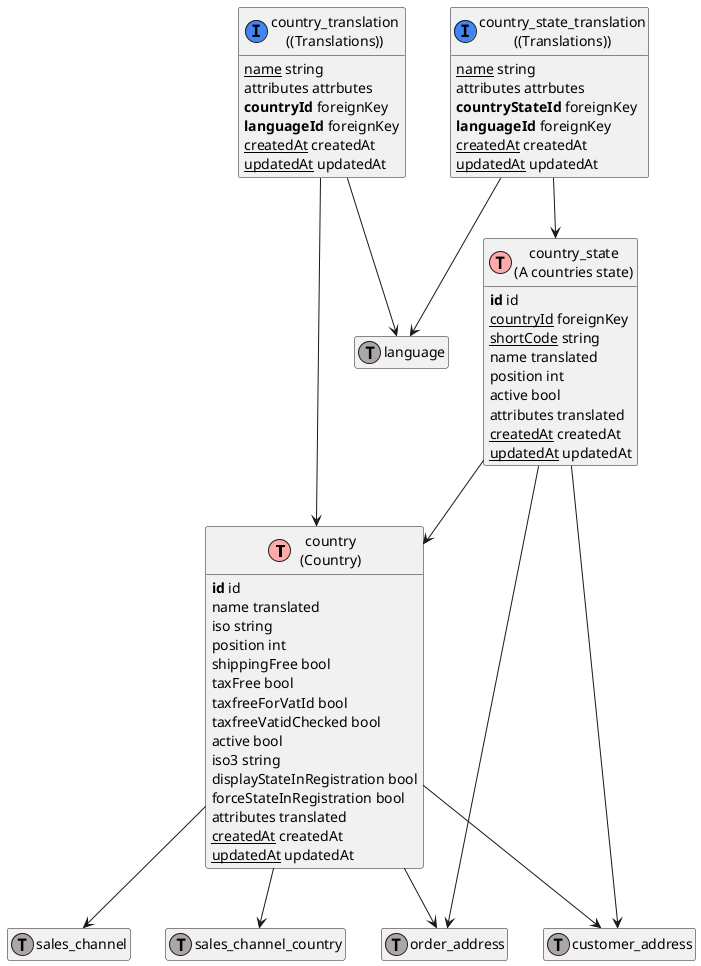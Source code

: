 @startuml
' uncomment the line below if you're using computer with a retina display
' skinparam dpi 300
!define Table(name,desc) class name as "desc" << (T,#FFAAAA) >>
!define ForeignTable(name,desc) class name as "desc" << (T,#ada6a6) >>
!define TranslationTable(name,desc) class name as "desc" << (I,#4286f4) >>
' we use bold for primary key
' green color for unique
' and underscore for not_null
!define primary_key(x) <b>x</b>
!define unique(x) <color:green>x</color>
!define not_null(x) <u>x</u>
' other tags available:
' <i></i>
' <back:COLOR></color>, where color is a color name or html color code
' (#FFAACC)
' see: http://plantuml.com/classes.html#More
hide methods
hide stereotypes
hide empty members
skinparam backgroundColor #FFFFFF

' entities

Table(ShopwareCoreSystemCountryCountryDefinition, "country\n(Country)") {
   primary_key(id) id
   name translated
   iso string
   position int
   shippingFree bool
   taxFree bool
   taxfreeForVatId bool
   taxfreeVatidChecked bool
   active bool
   iso3 string
   displayStateInRegistration bool
   forceStateInRegistration bool
   attributes translated
   not_null(createdAt) createdAt
   not_null(updatedAt) updatedAt
}
Table(ShopwareCoreSystemCountryAggregateCountryStateCountryStateDefinition, "country_state\n(A countries state)") {
   primary_key(id) id
   not_null(countryId) foreignKey
   not_null(shortCode) string
   name translated
   position int
   active bool
   attributes translated
   not_null(createdAt) createdAt
   not_null(updatedAt) updatedAt
}
TranslationTable(ShopwareCoreSystemCountryAggregateCountryStateTranslationCountryStateTranslationDefinition, "country_state_translation\n((Translations))") {
   not_null(name) string
   attributes attrbutes
   primary_key(countryStateId) foreignKey
   primary_key(languageId) foreignKey
   not_null(createdAt) createdAt
   not_null(updatedAt) updatedAt
}
TranslationTable(ShopwareCoreSystemCountryAggregateCountryTranslationCountryTranslationDefinition, "country_translation\n((Translations))") {
   not_null(name) string
   attributes attrbutes
   primary_key(countryId) foreignKey
   primary_key(languageId) foreignKey
   not_null(createdAt) createdAt
   not_null(updatedAt) updatedAt
}
ForeignTable(ShopwareCoreSystemSalesChannelSalesChannelDefinition, "sales_channel") {
}
ForeignTable(ShopwareCoreCheckoutCustomerAggregateCustomerAddressCustomerAddressDefinition, "customer_address") {
}
ForeignTable(ShopwareCoreCheckoutOrderAggregateOrderAddressOrderAddressDefinition, "order_address") {
}
ForeignTable(ShopwareCoreSystemSalesChannelAggregateSalesChannelCountrySalesChannelCountryDefinition, "sales_channel_country") {
}
ForeignTable(ShopwareCoreSystemLanguageLanguageDefinition, "language") {
}

' relationshipd

ShopwareCoreSystemCountryCountryDefinition --> ShopwareCoreSystemSalesChannelSalesChannelDefinition
ShopwareCoreSystemCountryAggregateCountryStateCountryStateDefinition --> ShopwareCoreSystemCountryCountryDefinition
ShopwareCoreSystemCountryAggregateCountryTranslationCountryTranslationDefinition --> ShopwareCoreSystemCountryCountryDefinition
ShopwareCoreSystemCountryCountryDefinition --> ShopwareCoreCheckoutCustomerAggregateCustomerAddressCustomerAddressDefinition
ShopwareCoreSystemCountryCountryDefinition --> ShopwareCoreCheckoutOrderAggregateOrderAddressOrderAddressDefinition
ShopwareCoreSystemCountryCountryDefinition --> ShopwareCoreSystemSalesChannelAggregateSalesChannelCountrySalesChannelCountryDefinition
ShopwareCoreSystemCountryAggregateCountryStateTranslationCountryStateTranslationDefinition --> ShopwareCoreSystemCountryAggregateCountryStateCountryStateDefinition
ShopwareCoreSystemCountryAggregateCountryStateCountryStateDefinition --> ShopwareCoreCheckoutCustomerAggregateCustomerAddressCustomerAddressDefinition
ShopwareCoreSystemCountryAggregateCountryStateCountryStateDefinition --> ShopwareCoreCheckoutOrderAggregateOrderAddressOrderAddressDefinition
ShopwareCoreSystemCountryAggregateCountryStateTranslationCountryStateTranslationDefinition --> ShopwareCoreSystemLanguageLanguageDefinition
ShopwareCoreSystemCountryAggregateCountryTranslationCountryTranslationDefinition --> ShopwareCoreSystemLanguageLanguageDefinition
@enduml

